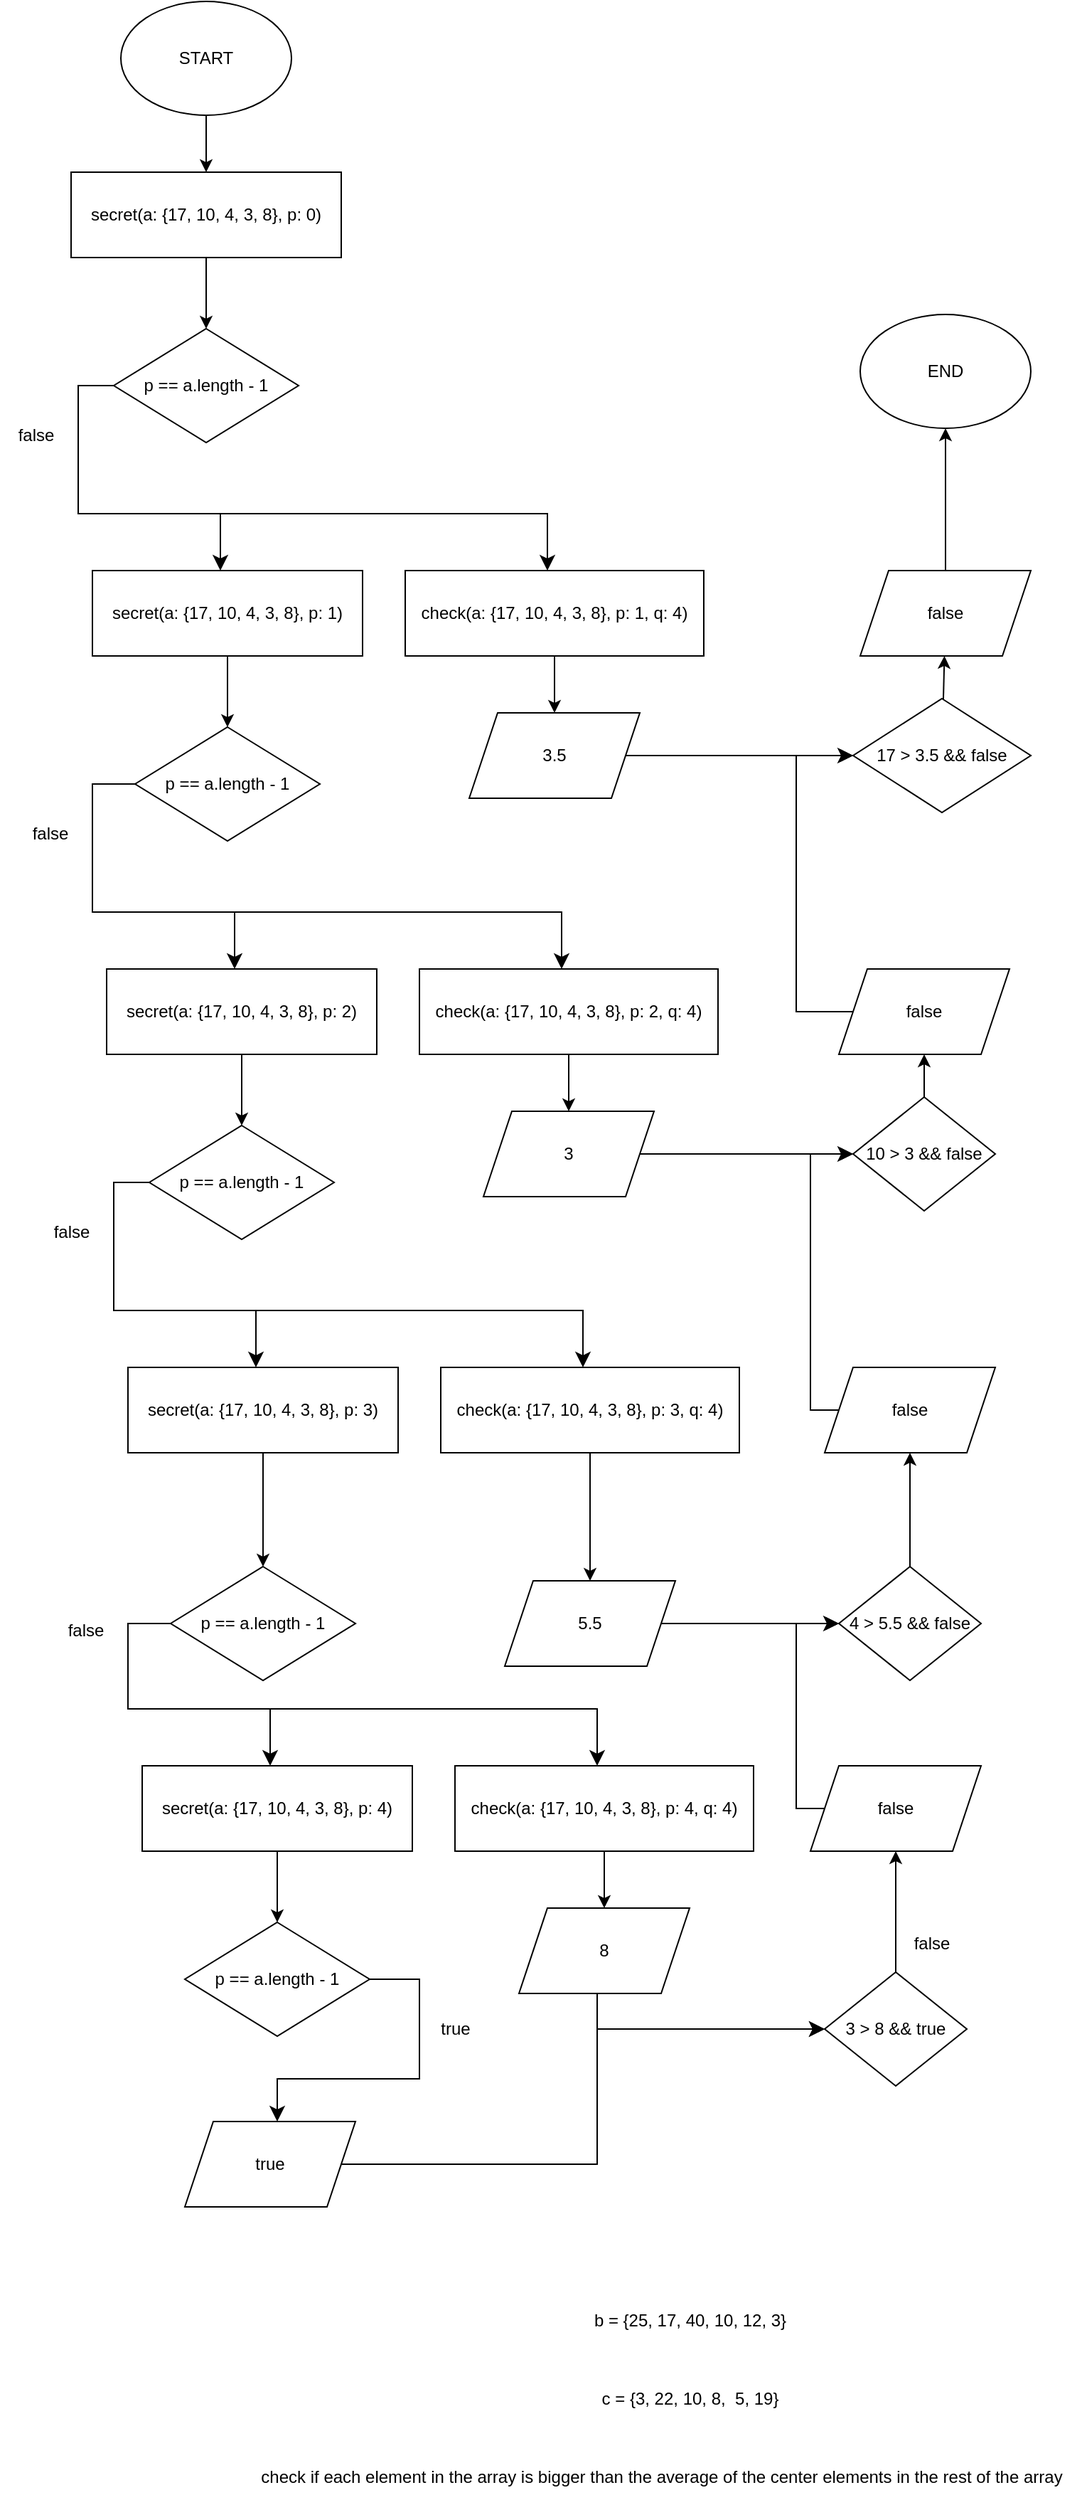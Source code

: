 <mxfile>
    <diagram id="qcuYtF2ncgr94d97NXTd" name="Page-1">
        <mxGraphModel dx="1216" dy="491" grid="1" gridSize="10" guides="1" tooltips="1" connect="1" arrows="1" fold="1" page="1" pageScale="1" pageWidth="850" pageHeight="1100" math="0" shadow="0">
            <root>
                <mxCell id="0"/>
                <mxCell id="1" parent="0"/>
                <mxCell id="4" style="edgeStyle=none;html=1;" edge="1" parent="1" source="2" target="3">
                    <mxGeometry relative="1" as="geometry"/>
                </mxCell>
                <mxCell id="2" value="START" style="ellipse;whiteSpace=wrap;html=1;" vertex="1" parent="1">
                    <mxGeometry x="95" y="20" width="120" height="80" as="geometry"/>
                </mxCell>
                <mxCell id="6" style="edgeStyle=none;html=1;" edge="1" parent="1" source="3" target="5">
                    <mxGeometry relative="1" as="geometry"/>
                </mxCell>
                <mxCell id="3" value="secret(a: {17, 10, 4, 3, 8}, p: 0)" style="whiteSpace=wrap;html=1;" vertex="1" parent="1">
                    <mxGeometry x="60" y="140" width="190" height="60" as="geometry"/>
                </mxCell>
                <mxCell id="5" value="p == a.length - 1" style="rhombus;whiteSpace=wrap;html=1;" vertex="1" parent="1">
                    <mxGeometry x="90" y="250" width="130" height="80" as="geometry"/>
                </mxCell>
                <mxCell id="7" value="" style="edgeStyle=segmentEdgeStyle;endArrow=classic;html=1;curved=0;rounded=0;endSize=8;startSize=8;sourcePerimeterSpacing=0;targetPerimeterSpacing=0;" edge="1" parent="1" source="5">
                    <mxGeometry width="100" relative="1" as="geometry">
                        <mxPoint x="65" y="350" as="sourcePoint"/>
                        <mxPoint x="165" y="420" as="targetPoint"/>
                        <Array as="points">
                            <mxPoint x="65" y="290"/>
                            <mxPoint x="65" y="380"/>
                            <mxPoint x="165" y="380"/>
                        </Array>
                    </mxGeometry>
                </mxCell>
                <mxCell id="8" value="false" style="text;html=1;align=center;verticalAlign=middle;resizable=0;points=[];autosize=1;strokeColor=none;fillColor=none;" vertex="1" parent="1">
                    <mxGeometry x="10" y="310" width="50" height="30" as="geometry"/>
                </mxCell>
                <mxCell id="12" style="edgeStyle=none;html=1;" edge="1" parent="1" source="9">
                    <mxGeometry relative="1" as="geometry">
                        <mxPoint x="400" y="520" as="targetPoint"/>
                    </mxGeometry>
                </mxCell>
                <mxCell id="9" value="check(a: {17, 10, 4, 3, 8}, p: 1, q: 4)" style="whiteSpace=wrap;html=1;" vertex="1" parent="1">
                    <mxGeometry x="295" y="420" width="210" height="60" as="geometry"/>
                </mxCell>
                <mxCell id="22" style="edgeStyle=none;html=1;" edge="1" parent="1" source="10" target="14">
                    <mxGeometry relative="1" as="geometry"/>
                </mxCell>
                <mxCell id="10" value="secret(a: {17, 10, 4, 3, 8}, p: 1)" style="whiteSpace=wrap;html=1;" vertex="1" parent="1">
                    <mxGeometry x="75" y="420" width="190" height="60" as="geometry"/>
                </mxCell>
                <mxCell id="11" value="" style="edgeStyle=segmentEdgeStyle;endArrow=classic;html=1;curved=0;rounded=0;endSize=8;startSize=8;sourcePerimeterSpacing=0;targetPerimeterSpacing=0;" edge="1" parent="1" source="5" target="9">
                    <mxGeometry width="100" relative="1" as="geometry">
                        <mxPoint x="165" y="370" as="sourcePoint"/>
                        <mxPoint x="285" y="450" as="targetPoint"/>
                        <Array as="points">
                            <mxPoint x="65" y="290"/>
                            <mxPoint x="65" y="380"/>
                            <mxPoint x="395" y="380"/>
                        </Array>
                    </mxGeometry>
                </mxCell>
                <mxCell id="66" style="edgeStyle=none;html=1;" edge="1" parent="1" source="13" target="64">
                    <mxGeometry relative="1" as="geometry"/>
                </mxCell>
                <mxCell id="13" value="3.5" style="shape=parallelogram;perimeter=parallelogramPerimeter;whiteSpace=wrap;html=1;fixedSize=1;" vertex="1" parent="1">
                    <mxGeometry x="340" y="520" width="120" height="60" as="geometry"/>
                </mxCell>
                <mxCell id="14" value="p == a.length - 1" style="rhombus;whiteSpace=wrap;html=1;" vertex="1" parent="1">
                    <mxGeometry x="105" y="530" width="130" height="80" as="geometry"/>
                </mxCell>
                <mxCell id="15" value="" style="edgeStyle=segmentEdgeStyle;endArrow=classic;html=1;curved=0;rounded=0;endSize=8;startSize=8;sourcePerimeterSpacing=0;targetPerimeterSpacing=0;" edge="1" source="14" parent="1">
                    <mxGeometry width="100" relative="1" as="geometry">
                        <mxPoint x="75" y="630" as="sourcePoint"/>
                        <mxPoint x="175" y="700" as="targetPoint"/>
                        <Array as="points">
                            <mxPoint x="75" y="570"/>
                            <mxPoint x="75" y="660"/>
                            <mxPoint x="175" y="660"/>
                        </Array>
                    </mxGeometry>
                </mxCell>
                <mxCell id="16" value="false" style="text;html=1;align=center;verticalAlign=middle;resizable=0;points=[];autosize=1;strokeColor=none;fillColor=none;" vertex="1" parent="1">
                    <mxGeometry x="20" y="590" width="50" height="30" as="geometry"/>
                </mxCell>
                <mxCell id="17" style="edgeStyle=none;html=1;" edge="1" source="18" parent="1">
                    <mxGeometry relative="1" as="geometry">
                        <mxPoint x="410" y="800" as="targetPoint"/>
                    </mxGeometry>
                </mxCell>
                <mxCell id="18" value="check(a: {17, 10, 4, 3, 8}, p: 2, q: 4)" style="whiteSpace=wrap;html=1;" vertex="1" parent="1">
                    <mxGeometry x="305" y="700" width="210" height="60" as="geometry"/>
                </mxCell>
                <mxCell id="19" value="secret(a: {17, 10, 4, 3, 8}, p: 2)" style="whiteSpace=wrap;html=1;" vertex="1" parent="1">
                    <mxGeometry x="85" y="700" width="190" height="60" as="geometry"/>
                </mxCell>
                <mxCell id="20" value="" style="edgeStyle=segmentEdgeStyle;endArrow=classic;html=1;curved=0;rounded=0;endSize=8;startSize=8;sourcePerimeterSpacing=0;targetPerimeterSpacing=0;" edge="1" source="14" target="18" parent="1">
                    <mxGeometry width="100" relative="1" as="geometry">
                        <mxPoint x="175" y="650" as="sourcePoint"/>
                        <mxPoint x="295" y="730" as="targetPoint"/>
                        <Array as="points">
                            <mxPoint x="75" y="570"/>
                            <mxPoint x="75" y="660"/>
                            <mxPoint x="405" y="660"/>
                        </Array>
                    </mxGeometry>
                </mxCell>
                <mxCell id="61" style="edgeStyle=none;html=1;" edge="1" parent="1" source="21" target="60">
                    <mxGeometry relative="1" as="geometry"/>
                </mxCell>
                <mxCell id="21" value="3" style="shape=parallelogram;perimeter=parallelogramPerimeter;whiteSpace=wrap;html=1;fixedSize=1;" vertex="1" parent="1">
                    <mxGeometry x="350" y="800" width="120" height="60" as="geometry"/>
                </mxCell>
                <mxCell id="23" style="edgeStyle=none;html=1;" edge="1" parent="1" target="24">
                    <mxGeometry relative="1" as="geometry">
                        <mxPoint x="180" y="760" as="sourcePoint"/>
                    </mxGeometry>
                </mxCell>
                <mxCell id="24" value="p == a.length - 1" style="rhombus;whiteSpace=wrap;html=1;" vertex="1" parent="1">
                    <mxGeometry x="115" y="810" width="130" height="80" as="geometry"/>
                </mxCell>
                <mxCell id="25" value="" style="edgeStyle=segmentEdgeStyle;endArrow=classic;html=1;curved=0;rounded=0;endSize=8;startSize=8;sourcePerimeterSpacing=0;targetPerimeterSpacing=0;" edge="1" parent="1" source="24">
                    <mxGeometry width="100" relative="1" as="geometry">
                        <mxPoint x="90" y="910" as="sourcePoint"/>
                        <mxPoint x="190" y="980" as="targetPoint"/>
                        <Array as="points">
                            <mxPoint x="90" y="850"/>
                            <mxPoint x="90" y="940"/>
                            <mxPoint x="190" y="940"/>
                        </Array>
                    </mxGeometry>
                </mxCell>
                <mxCell id="26" value="false" style="text;html=1;align=center;verticalAlign=middle;resizable=0;points=[];autosize=1;strokeColor=none;fillColor=none;" vertex="1" parent="1">
                    <mxGeometry x="35" y="870" width="50" height="30" as="geometry"/>
                </mxCell>
                <mxCell id="27" style="edgeStyle=none;html=1;" edge="1" parent="1" source="28" target="32">
                    <mxGeometry relative="1" as="geometry">
                        <mxPoint x="425" y="1080" as="targetPoint"/>
                    </mxGeometry>
                </mxCell>
                <mxCell id="28" value="check(a: {17, 10, 4, 3, 8}, p: 3, q: 4)" style="whiteSpace=wrap;html=1;" vertex="1" parent="1">
                    <mxGeometry x="320" y="980" width="210" height="60" as="geometry"/>
                </mxCell>
                <mxCell id="30" value="secret(a: {17, 10, 4, 3, 8}, p: 3)" style="whiteSpace=wrap;html=1;" vertex="1" parent="1">
                    <mxGeometry x="100" y="980" width="190" height="60" as="geometry"/>
                </mxCell>
                <mxCell id="31" value="" style="edgeStyle=segmentEdgeStyle;endArrow=classic;html=1;curved=0;rounded=0;endSize=8;startSize=8;sourcePerimeterSpacing=0;targetPerimeterSpacing=0;" edge="1" parent="1" source="24" target="28">
                    <mxGeometry width="100" relative="1" as="geometry">
                        <mxPoint x="190" y="930" as="sourcePoint"/>
                        <mxPoint x="310" y="1010" as="targetPoint"/>
                        <Array as="points">
                            <mxPoint x="90" y="850"/>
                            <mxPoint x="90" y="940"/>
                            <mxPoint x="420" y="940"/>
                        </Array>
                    </mxGeometry>
                </mxCell>
                <mxCell id="55" style="edgeStyle=none;html=1;" edge="1" parent="1" source="32" target="54">
                    <mxGeometry relative="1" as="geometry"/>
                </mxCell>
                <mxCell id="32" value="5.5" style="shape=parallelogram;perimeter=parallelogramPerimeter;whiteSpace=wrap;html=1;fixedSize=1;" vertex="1" parent="1">
                    <mxGeometry x="365" y="1130" width="120" height="60" as="geometry"/>
                </mxCell>
                <mxCell id="33" style="edgeStyle=none;html=1;" edge="1" parent="1" target="34" source="30">
                    <mxGeometry relative="1" as="geometry">
                        <mxPoint x="190" y="1040" as="sourcePoint"/>
                    </mxGeometry>
                </mxCell>
                <mxCell id="34" value="p == a.length - 1" style="rhombus;whiteSpace=wrap;html=1;" vertex="1" parent="1">
                    <mxGeometry x="130" y="1120" width="130" height="80" as="geometry"/>
                </mxCell>
                <mxCell id="35" value="" style="edgeStyle=segmentEdgeStyle;endArrow=classic;html=1;curved=0;rounded=0;endSize=8;startSize=8;sourcePerimeterSpacing=0;targetPerimeterSpacing=0;" edge="1" parent="1" source="34">
                    <mxGeometry width="100" relative="1" as="geometry">
                        <mxPoint x="100" y="1190" as="sourcePoint"/>
                        <mxPoint x="200" y="1260" as="targetPoint"/>
                        <Array as="points">
                            <mxPoint x="100" y="1160"/>
                            <mxPoint x="100" y="1220"/>
                            <mxPoint x="200" y="1220"/>
                        </Array>
                    </mxGeometry>
                </mxCell>
                <mxCell id="36" value="false" style="text;html=1;align=center;verticalAlign=middle;resizable=0;points=[];autosize=1;strokeColor=none;fillColor=none;" vertex="1" parent="1">
                    <mxGeometry x="45" y="1150" width="50" height="30" as="geometry"/>
                </mxCell>
                <mxCell id="37" style="edgeStyle=none;html=1;" edge="1" parent="1" source="38">
                    <mxGeometry relative="1" as="geometry">
                        <mxPoint x="435" y="1360" as="targetPoint"/>
                    </mxGeometry>
                </mxCell>
                <mxCell id="38" value="check(a: {17, 10, 4, 3, 8}, p: 4, q: 4)" style="whiteSpace=wrap;html=1;" vertex="1" parent="1">
                    <mxGeometry x="330" y="1260" width="210" height="60" as="geometry"/>
                </mxCell>
                <mxCell id="39" style="edgeStyle=none;html=1;" edge="1" parent="1" source="40">
                    <mxGeometry relative="1" as="geometry">
                        <mxPoint x="205" y="1370" as="targetPoint"/>
                    </mxGeometry>
                </mxCell>
                <mxCell id="40" value="secret(a: {17, 10, 4, 3, 8}, p: 4)" style="whiteSpace=wrap;html=1;" vertex="1" parent="1">
                    <mxGeometry x="110" y="1260" width="190" height="60" as="geometry"/>
                </mxCell>
                <mxCell id="41" value="" style="edgeStyle=segmentEdgeStyle;endArrow=classic;html=1;curved=0;rounded=0;endSize=8;startSize=8;sourcePerimeterSpacing=0;targetPerimeterSpacing=0;" edge="1" parent="1" source="34" target="38">
                    <mxGeometry width="100" relative="1" as="geometry">
                        <mxPoint x="200" y="1210" as="sourcePoint"/>
                        <mxPoint x="320" y="1290" as="targetPoint"/>
                        <Array as="points">
                            <mxPoint x="100" y="1160"/>
                            <mxPoint x="100" y="1220"/>
                            <mxPoint x="430" y="1220"/>
                        </Array>
                    </mxGeometry>
                </mxCell>
                <mxCell id="42" value="8" style="shape=parallelogram;perimeter=parallelogramPerimeter;whiteSpace=wrap;html=1;fixedSize=1;" vertex="1" parent="1">
                    <mxGeometry x="375" y="1360" width="120" height="60" as="geometry"/>
                </mxCell>
                <mxCell id="43" value="p == a.length - 1" style="rhombus;whiteSpace=wrap;html=1;" vertex="1" parent="1">
                    <mxGeometry x="140" y="1370" width="130" height="80" as="geometry"/>
                </mxCell>
                <mxCell id="44" value="" style="edgeStyle=segmentEdgeStyle;endArrow=classic;html=1;curved=0;rounded=0;endSize=8;startSize=8;sourcePerimeterSpacing=0;targetPerimeterSpacing=0;" edge="1" parent="1" source="43">
                    <mxGeometry width="100" relative="1" as="geometry">
                        <mxPoint x="135" y="1410" as="sourcePoint"/>
                        <mxPoint x="205" y="1510" as="targetPoint"/>
                        <Array as="points">
                            <mxPoint x="305" y="1410"/>
                            <mxPoint x="305" y="1480"/>
                            <mxPoint x="205" y="1480"/>
                        </Array>
                    </mxGeometry>
                </mxCell>
                <mxCell id="45" value="true" style="text;html=1;align=center;verticalAlign=middle;resizable=0;points=[];autosize=1;strokeColor=none;fillColor=none;" vertex="1" parent="1">
                    <mxGeometry x="310" y="1430" width="40" height="30" as="geometry"/>
                </mxCell>
                <mxCell id="46" value="true" style="shape=parallelogram;perimeter=parallelogramPerimeter;whiteSpace=wrap;html=1;fixedSize=1;" vertex="1" parent="1">
                    <mxGeometry x="140" y="1510" width="120" height="60" as="geometry"/>
                </mxCell>
                <mxCell id="53" style="edgeStyle=none;html=1;" edge="1" parent="1" source="47" target="52">
                    <mxGeometry relative="1" as="geometry"/>
                </mxCell>
                <mxCell id="47" value="3 &amp;gt; 8 &amp;amp;&amp;amp; true" style="rhombus;whiteSpace=wrap;html=1;" vertex="1" parent="1">
                    <mxGeometry x="590" y="1405" width="100" height="80" as="geometry"/>
                </mxCell>
                <mxCell id="49" value="" style="edgeStyle=segmentEdgeStyle;endArrow=classic;html=1;curved=0;rounded=0;endSize=8;startSize=8;sourcePerimeterSpacing=0;targetPerimeterSpacing=0;" edge="1" parent="1" source="46" target="47">
                    <mxGeometry width="100" relative="1" as="geometry">
                        <mxPoint x="490" y="1600" as="sourcePoint"/>
                        <mxPoint x="590" y="1640" as="targetPoint"/>
                        <Array as="points">
                            <mxPoint x="430" y="1540"/>
                            <mxPoint x="430" y="1445"/>
                        </Array>
                    </mxGeometry>
                </mxCell>
                <mxCell id="50" value="" style="edgeStyle=segmentEdgeStyle;endArrow=classic;html=1;curved=0;rounded=0;endSize=8;startSize=8;sourcePerimeterSpacing=0;targetPerimeterSpacing=0;" edge="1" parent="1" source="42" target="47">
                    <mxGeometry width="100" relative="1" as="geometry">
                        <mxPoint x="460" y="1400" as="sourcePoint"/>
                        <mxPoint x="560" y="1440" as="targetPoint"/>
                        <Array as="points">
                            <mxPoint x="430" y="1445"/>
                        </Array>
                    </mxGeometry>
                </mxCell>
                <mxCell id="51" value="false" style="text;html=1;align=center;verticalAlign=middle;resizable=0;points=[];autosize=1;strokeColor=none;fillColor=none;" vertex="1" parent="1">
                    <mxGeometry x="640" y="1370" width="50" height="30" as="geometry"/>
                </mxCell>
                <mxCell id="52" value="false" style="shape=parallelogram;perimeter=parallelogramPerimeter;whiteSpace=wrap;html=1;fixedSize=1;" vertex="1" parent="1">
                    <mxGeometry x="580" y="1260" width="120" height="60" as="geometry"/>
                </mxCell>
                <mxCell id="58" style="edgeStyle=none;html=1;" edge="1" parent="1" source="54" target="57">
                    <mxGeometry relative="1" as="geometry"/>
                </mxCell>
                <mxCell id="54" value="4 &amp;gt; 5.5 &amp;amp;&amp;amp; false" style="rhombus;whiteSpace=wrap;html=1;" vertex="1" parent="1">
                    <mxGeometry x="600" y="1120" width="100" height="80" as="geometry"/>
                </mxCell>
                <mxCell id="56" value="" style="edgeStyle=segmentEdgeStyle;endArrow=classic;html=1;curved=0;rounded=0;endSize=8;startSize=8;sourcePerimeterSpacing=0;targetPerimeterSpacing=0;" edge="1" parent="1" source="52" target="54">
                    <mxGeometry width="100" relative="1" as="geometry">
                        <mxPoint x="640" y="1170" as="sourcePoint"/>
                        <mxPoint x="740" y="1210" as="targetPoint"/>
                        <Array as="points">
                            <mxPoint x="570" y="1290"/>
                            <mxPoint x="570" y="1160"/>
                        </Array>
                    </mxGeometry>
                </mxCell>
                <mxCell id="57" value="false" style="shape=parallelogram;perimeter=parallelogramPerimeter;whiteSpace=wrap;html=1;fixedSize=1;" vertex="1" parent="1">
                    <mxGeometry x="590" y="980" width="120" height="60" as="geometry"/>
                </mxCell>
                <mxCell id="59" value="" style="edgeStyle=segmentEdgeStyle;endArrow=classic;html=1;curved=0;rounded=0;endSize=8;startSize=8;sourcePerimeterSpacing=0;targetPerimeterSpacing=0;" edge="1" parent="1" target="60">
                    <mxGeometry width="100" relative="1" as="geometry">
                        <mxPoint x="600" y="1010" as="sourcePoint"/>
                        <mxPoint x="610" y="880" as="targetPoint"/>
                        <Array as="points">
                            <mxPoint x="580" y="1010"/>
                            <mxPoint x="580" y="830"/>
                        </Array>
                    </mxGeometry>
                </mxCell>
                <mxCell id="63" style="edgeStyle=none;html=1;" edge="1" parent="1" source="60" target="62">
                    <mxGeometry relative="1" as="geometry"/>
                </mxCell>
                <mxCell id="60" value="10 &amp;gt; 3 &amp;amp;&amp;amp; false" style="rhombus;whiteSpace=wrap;html=1;" vertex="1" parent="1">
                    <mxGeometry x="610" y="790" width="100" height="80" as="geometry"/>
                </mxCell>
                <mxCell id="62" value="false" style="shape=parallelogram;perimeter=parallelogramPerimeter;whiteSpace=wrap;html=1;fixedSize=1;" vertex="1" parent="1">
                    <mxGeometry x="600" y="700" width="120" height="60" as="geometry"/>
                </mxCell>
                <mxCell id="68" style="edgeStyle=none;html=1;" edge="1" parent="1" source="64" target="67">
                    <mxGeometry relative="1" as="geometry"/>
                </mxCell>
                <mxCell id="64" value="17 &amp;gt; 3.5 &amp;amp;&amp;amp; false" style="rhombus;whiteSpace=wrap;html=1;" vertex="1" parent="1">
                    <mxGeometry x="610" y="510" width="125" height="80" as="geometry"/>
                </mxCell>
                <mxCell id="65" value="" style="edgeStyle=segmentEdgeStyle;endArrow=classic;html=1;curved=0;rounded=0;endSize=8;startSize=8;sourcePerimeterSpacing=0;targetPerimeterSpacing=0;" edge="1" parent="1" target="64">
                    <mxGeometry width="100" relative="1" as="geometry">
                        <mxPoint x="610" y="730" as="sourcePoint"/>
                        <mxPoint x="620" y="550" as="targetPoint"/>
                        <Array as="points">
                            <mxPoint x="570" y="730"/>
                            <mxPoint x="570" y="550"/>
                        </Array>
                    </mxGeometry>
                </mxCell>
                <mxCell id="70" style="edgeStyle=none;html=1;" edge="1" parent="1" source="67" target="69">
                    <mxGeometry relative="1" as="geometry"/>
                </mxCell>
                <mxCell id="67" value="false" style="shape=parallelogram;perimeter=parallelogramPerimeter;whiteSpace=wrap;html=1;fixedSize=1;" vertex="1" parent="1">
                    <mxGeometry x="615" y="420" width="120" height="60" as="geometry"/>
                </mxCell>
                <mxCell id="69" value="END" style="ellipse;whiteSpace=wrap;html=1;" vertex="1" parent="1">
                    <mxGeometry x="615" y="240" width="120" height="80" as="geometry"/>
                </mxCell>
                <mxCell id="71" value="b = {25, 17, 40, 10, 12, 3}" style="text;html=1;align=center;verticalAlign=middle;resizable=0;points=[];autosize=1;strokeColor=none;fillColor=none;" vertex="1" parent="1">
                    <mxGeometry x="415" y="1635" width="160" height="30" as="geometry"/>
                </mxCell>
                <mxCell id="72" value="c = {3, 22, 10, 8,&amp;nbsp; 5, 19}" style="text;html=1;align=center;verticalAlign=middle;resizable=0;points=[];autosize=1;strokeColor=none;fillColor=none;" vertex="1" parent="1">
                    <mxGeometry x="420" y="1690" width="150" height="30" as="geometry"/>
                </mxCell>
                <mxCell id="73" value="check if each element in the array is bigger than the average of the center elements in the rest of the array" style="text;html=1;align=center;verticalAlign=middle;resizable=0;points=[];autosize=1;strokeColor=none;fillColor=none;" vertex="1" parent="1">
                    <mxGeometry x="180" y="1745" width="590" height="30" as="geometry"/>
                </mxCell>
            </root>
        </mxGraphModel>
    </diagram>
</mxfile>
